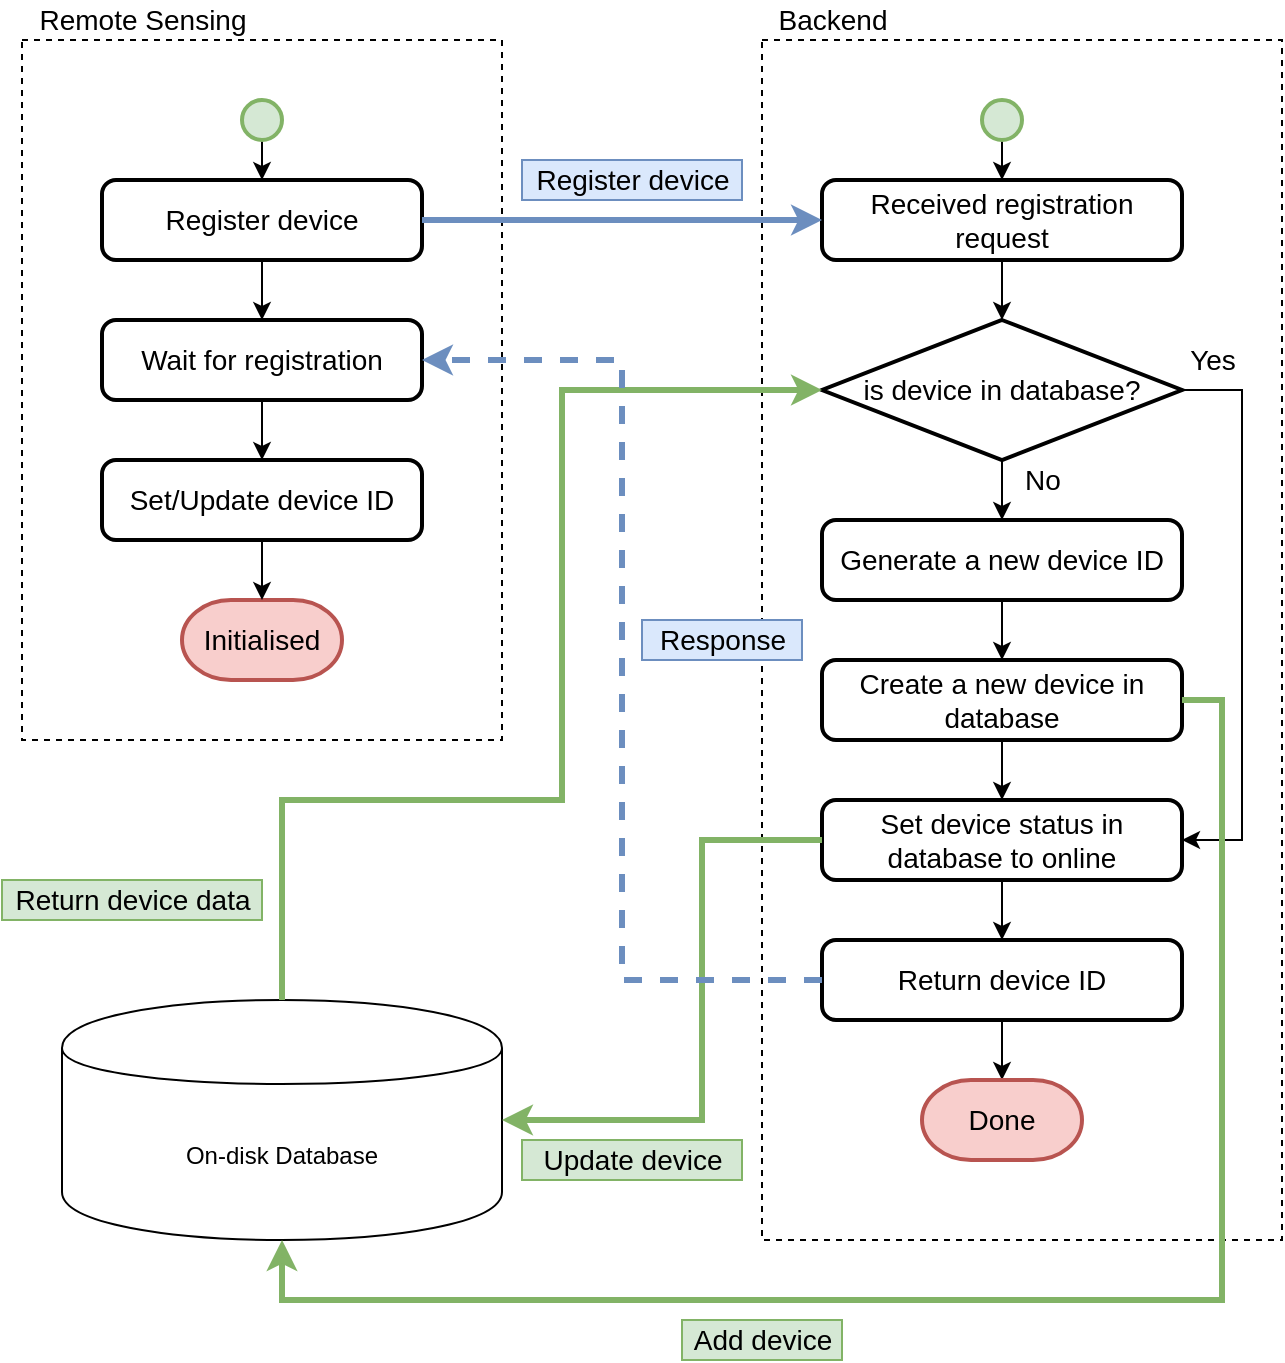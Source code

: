 <mxfile version="12.9.3" type="device"><diagram id="kqiSBvhZE7V_4Fic_YX7" name="Page-1"><mxGraphModel dx="905" dy="805" grid="1" gridSize="10" guides="1" tooltips="1" connect="1" arrows="1" fold="1" page="1" pageScale="1" pageWidth="827" pageHeight="1169" math="0" shadow="0"><root><mxCell id="0"/><mxCell id="1" parent="0"/><mxCell id="i2EapskLHitIl6LsWKlx-19" style="edgeStyle=orthogonalEdgeStyle;rounded=0;orthogonalLoop=1;jettySize=auto;html=1;exitX=0.5;exitY=1;exitDx=0;exitDy=0;entryX=0.5;entryY=0;entryDx=0;entryDy=0;fontSize=14;" parent="1" source="i2EapskLHitIl6LsWKlx-2" target="i2EapskLHitIl6LsWKlx-18" edge="1"><mxGeometry relative="1" as="geometry"/></mxCell><mxCell id="i2EapskLHitIl6LsWKlx-2" value="Register device" style="rounded=1;whiteSpace=wrap;html=1;absoluteArcSize=1;arcSize=14;strokeWidth=2;fontSize=14;" parent="1" vertex="1"><mxGeometry x="120" y="190" width="160" height="40" as="geometry"/></mxCell><mxCell id="i2EapskLHitIl6LsWKlx-4" style="edgeStyle=orthogonalEdgeStyle;rounded=0;orthogonalLoop=1;jettySize=auto;html=1;exitX=0.5;exitY=1;exitDx=0;exitDy=0;exitPerimeter=0;entryX=0.5;entryY=0;entryDx=0;entryDy=0;fontSize=14;" parent="1" source="i2EapskLHitIl6LsWKlx-3" target="i2EapskLHitIl6LsWKlx-2" edge="1"><mxGeometry relative="1" as="geometry"/></mxCell><mxCell id="i2EapskLHitIl6LsWKlx-3" value="" style="strokeWidth=2;html=1;shape=mxgraph.flowchart.start_2;whiteSpace=wrap;fillColor=#d5e8d4;strokeColor=#82b366;fontSize=14;" parent="1" vertex="1"><mxGeometry x="190" y="150" width="20" height="20" as="geometry"/></mxCell><mxCell id="i2EapskLHitIl6LsWKlx-11" value="Initialised" style="strokeWidth=2;html=1;shape=mxgraph.flowchart.terminator;whiteSpace=wrap;fontSize=14;fillColor=#f8cecc;strokeColor=#b85450;" parent="1" vertex="1"><mxGeometry x="160" y="400" width="80" height="40" as="geometry"/></mxCell><mxCell id="i2EapskLHitIl6LsWKlx-13" value="Remote Sensing" style="text;html=1;align=center;verticalAlign=middle;resizable=0;points=[];autosize=1;fontSize=14;" parent="1" vertex="1"><mxGeometry x="80" y="100" width="120" height="20" as="geometry"/></mxCell><mxCell id="i2EapskLHitIl6LsWKlx-21" style="edgeStyle=orthogonalEdgeStyle;rounded=0;orthogonalLoop=1;jettySize=auto;html=1;exitX=0.5;exitY=1;exitDx=0;exitDy=0;exitPerimeter=0;entryX=0.5;entryY=0;entryDx=0;entryDy=0;fontSize=14;" parent="1" source="i2EapskLHitIl6LsWKlx-16" target="i2EapskLHitIl6LsWKlx-17" edge="1"><mxGeometry relative="1" as="geometry"/></mxCell><mxCell id="i2EapskLHitIl6LsWKlx-16" value="" style="strokeWidth=2;html=1;shape=mxgraph.flowchart.start_2;whiteSpace=wrap;fillColor=#d5e8d4;strokeColor=#82b366;fontSize=14;" parent="1" vertex="1"><mxGeometry x="560" y="150" width="20" height="20" as="geometry"/></mxCell><mxCell id="i2EapskLHitIl6LsWKlx-25" style="edgeStyle=orthogonalEdgeStyle;rounded=0;orthogonalLoop=1;jettySize=auto;html=1;exitX=0.5;exitY=1;exitDx=0;exitDy=0;entryX=0.5;entryY=0;entryDx=0;entryDy=0;fontSize=14;" parent="1" source="i2EapskLHitIl6LsWKlx-17" edge="1"><mxGeometry relative="1" as="geometry"><mxPoint x="570" y="260" as="targetPoint"/></mxGeometry></mxCell><mxCell id="i2EapskLHitIl6LsWKlx-17" value="Received registration request" style="rounded=1;whiteSpace=wrap;html=1;absoluteArcSize=1;arcSize=14;strokeWidth=2;fontSize=14;" parent="1" vertex="1"><mxGeometry x="480" y="190" width="180" height="40" as="geometry"/></mxCell><mxCell id="i2EapskLHitIl6LsWKlx-67" style="edgeStyle=orthogonalEdgeStyle;rounded=0;orthogonalLoop=1;jettySize=auto;html=1;exitX=0.5;exitY=1;exitDx=0;exitDy=0;entryX=0.5;entryY=0;entryDx=0;entryDy=0;fontSize=14;" parent="1" source="i2EapskLHitIl6LsWKlx-18" target="i2EapskLHitIl6LsWKlx-66" edge="1"><mxGeometry relative="1" as="geometry"/></mxCell><mxCell id="i2EapskLHitIl6LsWKlx-18" value="Wait for registration" style="rounded=1;whiteSpace=wrap;html=1;absoluteArcSize=1;arcSize=14;strokeWidth=2;fontSize=14;" parent="1" vertex="1"><mxGeometry x="120" y="260" width="160" height="40" as="geometry"/></mxCell><mxCell id="i2EapskLHitIl6LsWKlx-23" value="Register device" style="text;html=1;align=center;verticalAlign=middle;resizable=0;points=[];autosize=1;fontSize=14;fillColor=#dae8fc;strokeColor=#6c8ebf;" parent="1" vertex="1"><mxGeometry x="330" y="180" width="110" height="20" as="geometry"/></mxCell><mxCell id="i2EapskLHitIl6LsWKlx-34" style="edgeStyle=orthogonalEdgeStyle;rounded=0;orthogonalLoop=1;jettySize=auto;html=1;exitX=0.5;exitY=1;exitDx=0;exitDy=0;exitPerimeter=0;entryX=0.5;entryY=0;entryDx=0;entryDy=0;fontSize=14;" parent="1" source="i2EapskLHitIl6LsWKlx-26" target="i2EapskLHitIl6LsWKlx-33" edge="1"><mxGeometry relative="1" as="geometry"/></mxCell><mxCell id="i2EapskLHitIl6LsWKlx-26" value="is device in database?" style="strokeWidth=2;html=1;shape=mxgraph.flowchart.decision;whiteSpace=wrap;fontSize=14;" parent="1" vertex="1"><mxGeometry x="480" y="260" width="180" height="70" as="geometry"/></mxCell><mxCell id="i2EapskLHitIl6LsWKlx-37" style="edgeStyle=orthogonalEdgeStyle;rounded=0;orthogonalLoop=1;jettySize=auto;html=1;exitX=0.5;exitY=1;exitDx=0;exitDy=0;fontSize=14;" parent="1" source="i2EapskLHitIl6LsWKlx-33" target="i2EapskLHitIl6LsWKlx-36" edge="1"><mxGeometry relative="1" as="geometry"/></mxCell><mxCell id="i2EapskLHitIl6LsWKlx-33" value="Generate a new device ID" style="rounded=1;whiteSpace=wrap;html=1;absoluteArcSize=1;arcSize=14;strokeWidth=2;fontSize=14;" parent="1" vertex="1"><mxGeometry x="480" y="360" width="180" height="40" as="geometry"/></mxCell><mxCell id="i2EapskLHitIl6LsWKlx-35" value="No" style="text;html=1;align=center;verticalAlign=middle;resizable=0;points=[];autosize=1;fontSize=14;" parent="1" vertex="1"><mxGeometry x="575" y="330" width="30" height="20" as="geometry"/></mxCell><mxCell id="i2EapskLHitIl6LsWKlx-39" style="edgeStyle=orthogonalEdgeStyle;rounded=0;orthogonalLoop=1;jettySize=auto;html=1;exitX=0.5;exitY=1;exitDx=0;exitDy=0;entryX=0.5;entryY=0;entryDx=0;entryDy=0;fontSize=14;" parent="1" source="i2EapskLHitIl6LsWKlx-36" target="i2EapskLHitIl6LsWKlx-38" edge="1"><mxGeometry relative="1" as="geometry"/></mxCell><mxCell id="i2EapskLHitIl6LsWKlx-36" value="Create a new device in database" style="rounded=1;whiteSpace=wrap;html=1;absoluteArcSize=1;arcSize=14;strokeWidth=2;fontSize=14;" parent="1" vertex="1"><mxGeometry x="480" y="430" width="180" height="40" as="geometry"/></mxCell><mxCell id="i2EapskLHitIl6LsWKlx-43" style="edgeStyle=orthogonalEdgeStyle;rounded=0;orthogonalLoop=1;jettySize=auto;html=1;exitX=0.5;exitY=1;exitDx=0;exitDy=0;entryX=0.5;entryY=0;entryDx=0;entryDy=0;fontSize=14;" parent="1" source="i2EapskLHitIl6LsWKlx-38" target="i2EapskLHitIl6LsWKlx-42" edge="1"><mxGeometry relative="1" as="geometry"/></mxCell><mxCell id="i2EapskLHitIl6LsWKlx-38" value="Set device status in database to online" style="rounded=1;whiteSpace=wrap;html=1;absoluteArcSize=1;arcSize=14;strokeWidth=2;fontSize=14;" parent="1" vertex="1"><mxGeometry x="480" y="500" width="180" height="40" as="geometry"/></mxCell><mxCell id="i2EapskLHitIl6LsWKlx-41" value="Yes" style="text;html=1;align=center;verticalAlign=middle;resizable=0;points=[];autosize=1;fontSize=14;" parent="1" vertex="1"><mxGeometry x="655" y="270" width="40" height="20" as="geometry"/></mxCell><mxCell id="i2EapskLHitIl6LsWKlx-48" style="edgeStyle=orthogonalEdgeStyle;rounded=0;orthogonalLoop=1;jettySize=auto;html=1;exitX=0.5;exitY=1;exitDx=0;exitDy=0;entryX=0.5;entryY=0;entryDx=0;entryDy=0;entryPerimeter=0;fontSize=14;" parent="1" source="i2EapskLHitIl6LsWKlx-42" target="i2EapskLHitIl6LsWKlx-47" edge="1"><mxGeometry relative="1" as="geometry"/></mxCell><mxCell id="i2EapskLHitIl6LsWKlx-42" value="Return device ID" style="rounded=1;whiteSpace=wrap;html=1;absoluteArcSize=1;arcSize=14;strokeWidth=2;fontSize=14;" parent="1" vertex="1"><mxGeometry x="480" y="570" width="180" height="40" as="geometry"/></mxCell><mxCell id="i2EapskLHitIl6LsWKlx-47" value="Done" style="strokeWidth=2;html=1;shape=mxgraph.flowchart.terminator;whiteSpace=wrap;fontSize=14;fillColor=#f8cecc;strokeColor=#b85450;" parent="1" vertex="1"><mxGeometry x="530" y="640" width="80" height="40" as="geometry"/></mxCell><mxCell id="i2EapskLHitIl6LsWKlx-52" value="Backend" style="text;html=1;align=center;verticalAlign=middle;resizable=0;points=[];autosize=1;fontSize=14;" parent="1" vertex="1"><mxGeometry x="450" y="100" width="70" height="20" as="geometry"/></mxCell><mxCell id="i2EapskLHitIl6LsWKlx-68" style="edgeStyle=orthogonalEdgeStyle;rounded=0;orthogonalLoop=1;jettySize=auto;html=1;exitX=0.5;exitY=1;exitDx=0;exitDy=0;fontSize=14;" parent="1" source="i2EapskLHitIl6LsWKlx-66" target="i2EapskLHitIl6LsWKlx-11" edge="1"><mxGeometry relative="1" as="geometry"/></mxCell><mxCell id="i2EapskLHitIl6LsWKlx-66" value="Set/Update device ID" style="rounded=1;whiteSpace=wrap;html=1;absoluteArcSize=1;arcSize=14;strokeWidth=2;fontSize=14;" parent="1" vertex="1"><mxGeometry x="120" y="330" width="160" height="40" as="geometry"/></mxCell><mxCell id="0z56BScujcwPJ7UOpSbX-1" value="On-disk Database" style="shape=cylinder;whiteSpace=wrap;html=1;boundedLbl=1;backgroundOutline=1;" parent="1" vertex="1"><mxGeometry x="100" y="600" width="220" height="120" as="geometry"/></mxCell><mxCell id="0z56BScujcwPJ7UOpSbX-3" value="Return device data" style="text;html=1;align=center;verticalAlign=middle;resizable=0;points=[];autosize=1;fontSize=14;fillColor=#d5e8d4;strokeColor=#82b366;" parent="1" vertex="1"><mxGeometry x="70" y="540" width="130" height="20" as="geometry"/></mxCell><mxCell id="0z56BScujcwPJ7UOpSbX-6" value="Update device" style="text;html=1;align=center;verticalAlign=middle;resizable=0;points=[];autosize=1;fontSize=14;fillColor=#d5e8d4;strokeColor=#82b366;" parent="1" vertex="1"><mxGeometry x="330" y="670" width="110" height="20" as="geometry"/></mxCell><mxCell id="0z56BScujcwPJ7UOpSbX-11" value="Add device" style="text;html=1;align=center;verticalAlign=middle;resizable=0;points=[];autosize=1;fontSize=14;fillColor=#d5e8d4;strokeColor=#82b366;" parent="1" vertex="1"><mxGeometry x="410" y="760" width="80" height="20" as="geometry"/></mxCell><mxCell id="i2EapskLHitIl6LsWKlx-40" style="edgeStyle=orthogonalEdgeStyle;rounded=0;orthogonalLoop=1;jettySize=auto;html=1;exitX=1;exitY=0.5;exitDx=0;exitDy=0;exitPerimeter=0;entryX=1;entryY=0.5;entryDx=0;entryDy=0;fontSize=14;" parent="1" source="i2EapskLHitIl6LsWKlx-26" target="i2EapskLHitIl6LsWKlx-38" edge="1"><mxGeometry relative="1" as="geometry"><Array as="points"><mxPoint x="690" y="295"/><mxPoint x="690" y="520"/></Array></mxGeometry></mxCell><mxCell id="i2EapskLHitIl6LsWKlx-51" value="" style="rounded=0;whiteSpace=wrap;html=1;fontSize=14;fillColor=none;dashed=1;" parent="1" vertex="1"><mxGeometry x="450" y="120" width="260" height="600" as="geometry"/></mxCell><mxCell id="i2EapskLHitIl6LsWKlx-12" value="" style="rounded=0;whiteSpace=wrap;html=1;fontSize=14;fillColor=none;dashed=1;" parent="1" vertex="1"><mxGeometry x="80" y="120" width="240" height="350" as="geometry"/></mxCell><mxCell id="i2EapskLHitIl6LsWKlx-22" style="edgeStyle=orthogonalEdgeStyle;rounded=0;orthogonalLoop=1;jettySize=auto;html=1;exitX=1;exitY=0.5;exitDx=0;exitDy=0;entryX=0;entryY=0.5;entryDx=0;entryDy=0;fontSize=14;fillColor=#dae8fc;strokeColor=#6c8ebf;strokeWidth=3;" parent="1" source="i2EapskLHitIl6LsWKlx-2" target="i2EapskLHitIl6LsWKlx-17" edge="1"><mxGeometry relative="1" as="geometry"/></mxCell><mxCell id="0z56BScujcwPJ7UOpSbX-2" style="edgeStyle=orthogonalEdgeStyle;rounded=0;orthogonalLoop=1;jettySize=auto;html=1;exitX=0.5;exitY=0;exitDx=0;exitDy=0;entryX=0;entryY=0.5;entryDx=0;entryDy=0;fillColor=#d5e8d4;strokeColor=#82b366;strokeWidth=3;entryPerimeter=0;" parent="1" source="0z56BScujcwPJ7UOpSbX-1" target="i2EapskLHitIl6LsWKlx-26" edge="1"><mxGeometry relative="1" as="geometry"><Array as="points"><mxPoint x="210" y="500"/><mxPoint x="350" y="500"/><mxPoint x="350" y="295"/></Array></mxGeometry></mxCell><mxCell id="0z56BScujcwPJ7UOpSbX-10" style="edgeStyle=orthogonalEdgeStyle;rounded=0;orthogonalLoop=1;jettySize=auto;html=1;exitX=1;exitY=0.5;exitDx=0;exitDy=0;entryX=0.5;entryY=1;entryDx=0;entryDy=0;strokeWidth=3;fillColor=#d5e8d4;strokeColor=#82b366;" parent="1" source="i2EapskLHitIl6LsWKlx-36" target="0z56BScujcwPJ7UOpSbX-1" edge="1"><mxGeometry relative="1" as="geometry"><Array as="points"><mxPoint x="680" y="450"/><mxPoint x="680" y="750"/><mxPoint x="210" y="750"/></Array></mxGeometry></mxCell><mxCell id="0z56BScujcwPJ7UOpSbX-5" style="edgeStyle=orthogonalEdgeStyle;rounded=0;orthogonalLoop=1;jettySize=auto;html=1;exitX=0;exitY=0.5;exitDx=0;exitDy=0;entryX=1;entryY=0.5;entryDx=0;entryDy=0;strokeWidth=3;fillColor=#d5e8d4;strokeColor=#82b366;" parent="1" source="i2EapskLHitIl6LsWKlx-38" target="0z56BScujcwPJ7UOpSbX-1" edge="1"><mxGeometry relative="1" as="geometry"><Array as="points"><mxPoint x="420" y="520"/><mxPoint x="420" y="660"/></Array></mxGeometry></mxCell><mxCell id="i2EapskLHitIl6LsWKlx-49" style="edgeStyle=orthogonalEdgeStyle;rounded=0;orthogonalLoop=1;jettySize=auto;html=1;exitX=0;exitY=0.5;exitDx=0;exitDy=0;entryX=1;entryY=0.5;entryDx=0;entryDy=0;fontSize=14;fillColor=#dae8fc;strokeColor=#6c8ebf;strokeWidth=3;dashed=1;" parent="1" source="i2EapskLHitIl6LsWKlx-42" target="i2EapskLHitIl6LsWKlx-18" edge="1"><mxGeometry relative="1" as="geometry"/></mxCell><mxCell id="i2EapskLHitIl6LsWKlx-50" value="Response" style="text;html=1;align=center;verticalAlign=middle;resizable=0;points=[];autosize=1;fontSize=14;fillColor=#dae8fc;strokeColor=#6c8ebf;" parent="1" vertex="1"><mxGeometry x="390" y="410" width="80" height="20" as="geometry"/></mxCell></root></mxGraphModel></diagram></mxfile>